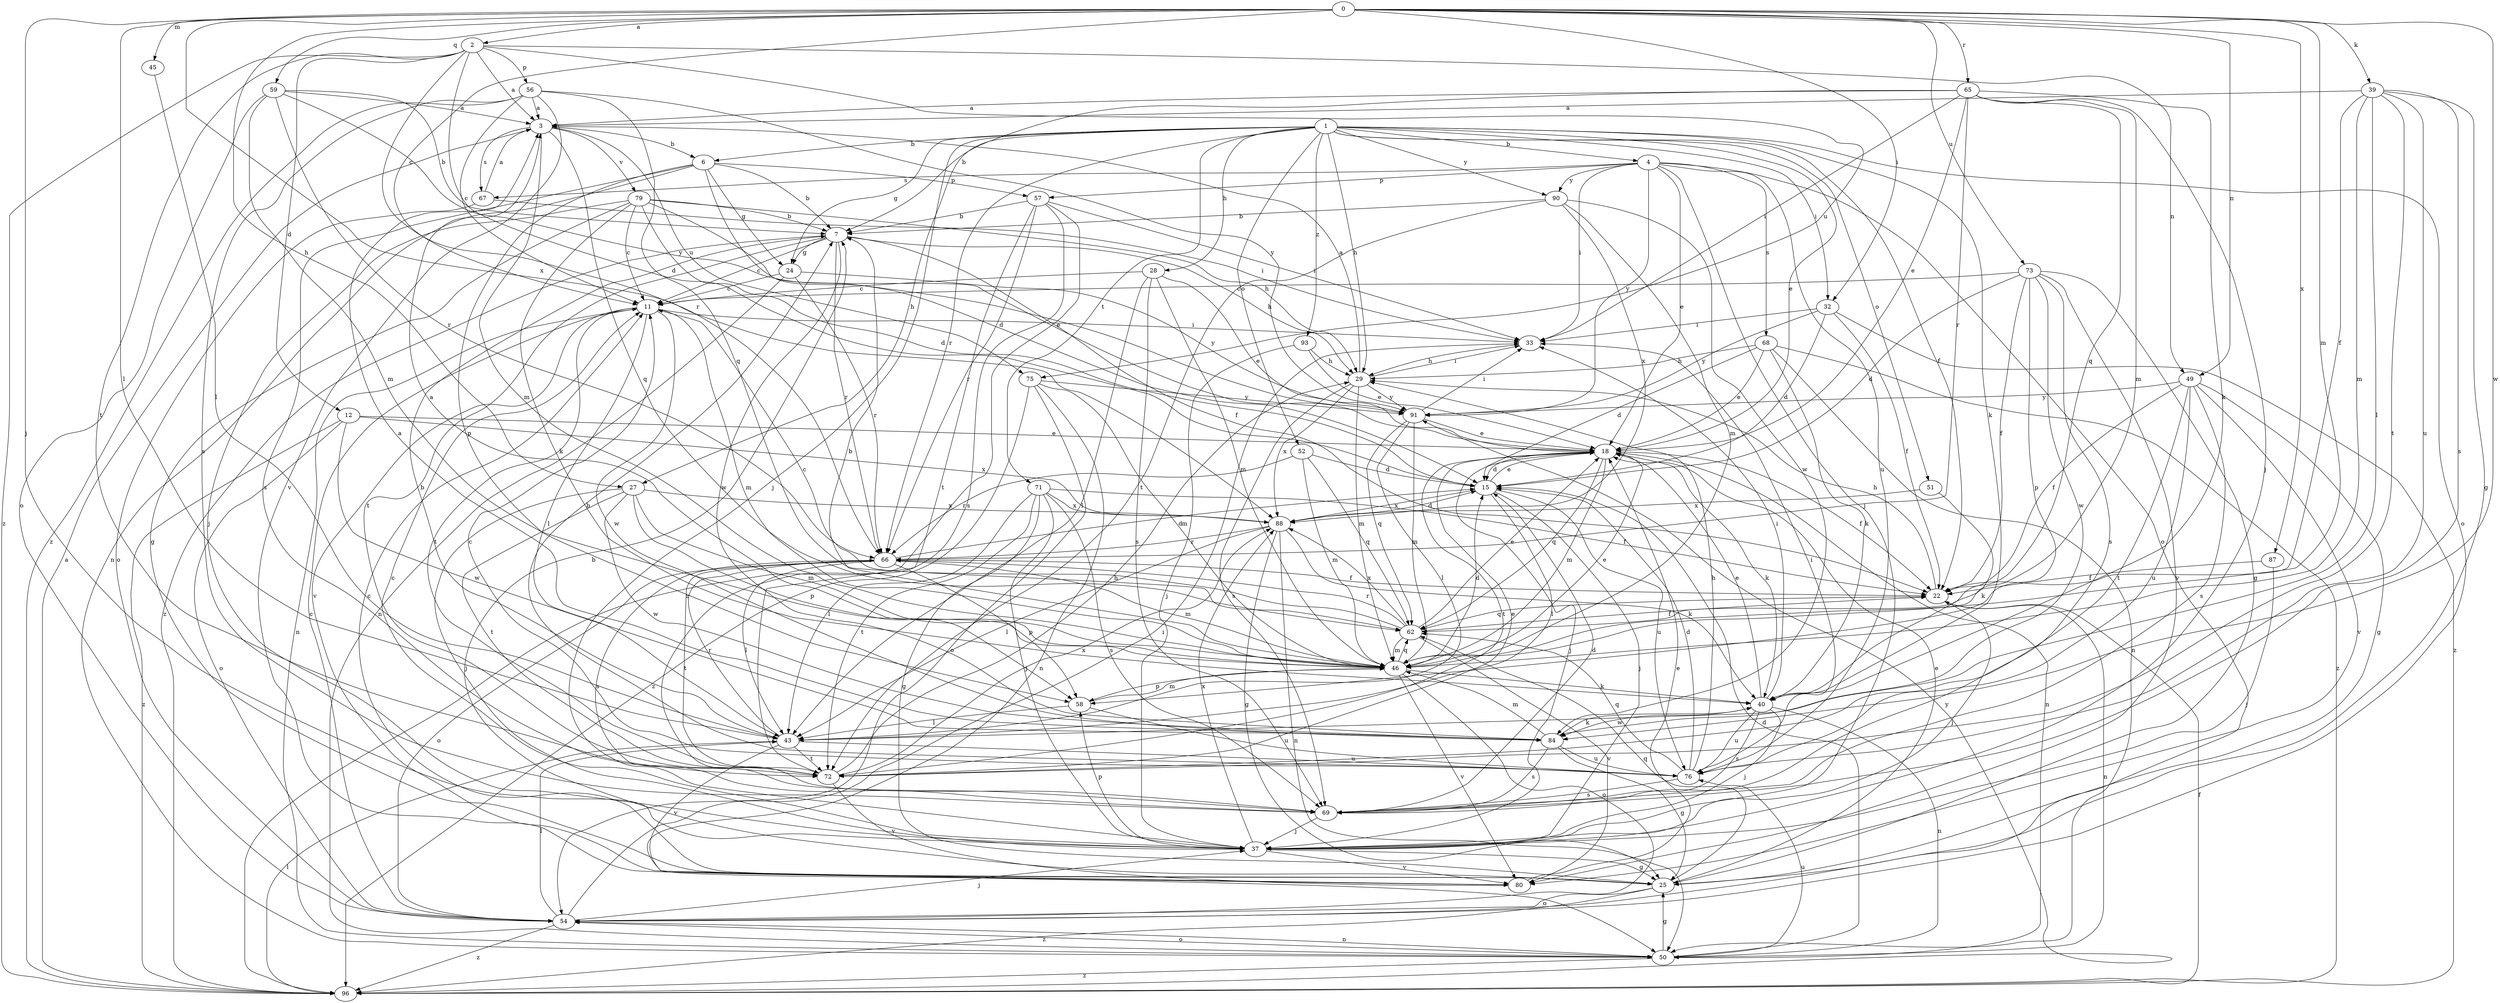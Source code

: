 strict digraph  {
0;
1;
2;
3;
4;
6;
7;
11;
12;
15;
18;
22;
24;
25;
27;
28;
29;
32;
33;
37;
39;
40;
43;
45;
46;
49;
50;
51;
52;
54;
56;
57;
58;
59;
62;
65;
66;
67;
68;
69;
71;
72;
73;
75;
76;
79;
80;
84;
87;
88;
90;
91;
93;
96;
0 -> 2  [label=a];
0 -> 11  [label=c];
0 -> 27  [label=h];
0 -> 32  [label=i];
0 -> 37  [label=j];
0 -> 39  [label=k];
0 -> 43  [label=l];
0 -> 45  [label=m];
0 -> 46  [label=m];
0 -> 49  [label=n];
0 -> 59  [label=q];
0 -> 65  [label=r];
0 -> 73  [label=u];
0 -> 84  [label=w];
0 -> 87  [label=x];
0 -> 88  [label=x];
1 -> 4  [label=b];
1 -> 6  [label=b];
1 -> 18  [label=e];
1 -> 22  [label=f];
1 -> 24  [label=g];
1 -> 27  [label=h];
1 -> 28  [label=h];
1 -> 29  [label=h];
1 -> 32  [label=i];
1 -> 37  [label=j];
1 -> 40  [label=k];
1 -> 51  [label=o];
1 -> 52  [label=o];
1 -> 54  [label=o];
1 -> 66  [label=r];
1 -> 71  [label=t];
1 -> 90  [label=y];
1 -> 93  [label=z];
2 -> 3  [label=a];
2 -> 12  [label=d];
2 -> 15  [label=d];
2 -> 49  [label=n];
2 -> 56  [label=p];
2 -> 66  [label=r];
2 -> 72  [label=t];
2 -> 75  [label=u];
2 -> 96  [label=z];
3 -> 6  [label=b];
3 -> 46  [label=m];
3 -> 62  [label=q];
3 -> 67  [label=s];
3 -> 75  [label=u];
3 -> 79  [label=v];
4 -> 18  [label=e];
4 -> 33  [label=i];
4 -> 37  [label=j];
4 -> 54  [label=o];
4 -> 57  [label=p];
4 -> 67  [label=s];
4 -> 68  [label=s];
4 -> 76  [label=u];
4 -> 90  [label=y];
4 -> 91  [label=y];
6 -> 7  [label=b];
6 -> 15  [label=d];
6 -> 24  [label=g];
6 -> 50  [label=n];
6 -> 57  [label=p];
6 -> 58  [label=p];
6 -> 69  [label=s];
7 -> 11  [label=c];
7 -> 22  [label=f];
7 -> 24  [label=g];
7 -> 29  [label=h];
7 -> 66  [label=r];
7 -> 72  [label=t];
7 -> 84  [label=w];
7 -> 96  [label=z];
11 -> 33  [label=i];
11 -> 43  [label=l];
11 -> 46  [label=m];
11 -> 50  [label=n];
11 -> 72  [label=t];
11 -> 80  [label=v];
11 -> 84  [label=w];
12 -> 18  [label=e];
12 -> 54  [label=o];
12 -> 84  [label=w];
12 -> 88  [label=x];
12 -> 96  [label=z];
15 -> 18  [label=e];
15 -> 37  [label=j];
15 -> 43  [label=l];
15 -> 76  [label=u];
15 -> 88  [label=x];
18 -> 15  [label=d];
18 -> 22  [label=f];
18 -> 37  [label=j];
18 -> 40  [label=k];
18 -> 46  [label=m];
18 -> 50  [label=n];
18 -> 62  [label=q];
18 -> 72  [label=t];
22 -> 29  [label=h];
22 -> 37  [label=j];
22 -> 50  [label=n];
22 -> 62  [label=q];
24 -> 11  [label=c];
24 -> 50  [label=n];
24 -> 66  [label=r];
24 -> 91  [label=y];
25 -> 7  [label=b];
25 -> 11  [label=c];
25 -> 18  [label=e];
25 -> 54  [label=o];
25 -> 62  [label=q];
25 -> 96  [label=z];
27 -> 37  [label=j];
27 -> 46  [label=m];
27 -> 58  [label=p];
27 -> 72  [label=t];
27 -> 84  [label=w];
27 -> 88  [label=x];
28 -> 11  [label=c];
28 -> 18  [label=e];
28 -> 43  [label=l];
28 -> 46  [label=m];
28 -> 69  [label=s];
29 -> 3  [label=a];
29 -> 33  [label=i];
29 -> 46  [label=m];
29 -> 69  [label=s];
29 -> 88  [label=x];
29 -> 91  [label=y];
32 -> 15  [label=d];
32 -> 22  [label=f];
32 -> 33  [label=i];
32 -> 91  [label=y];
32 -> 96  [label=z];
33 -> 29  [label=h];
37 -> 11  [label=c];
37 -> 25  [label=g];
37 -> 58  [label=p];
37 -> 80  [label=v];
37 -> 88  [label=x];
39 -> 3  [label=a];
39 -> 22  [label=f];
39 -> 25  [label=g];
39 -> 43  [label=l];
39 -> 46  [label=m];
39 -> 69  [label=s];
39 -> 72  [label=t];
39 -> 76  [label=u];
40 -> 18  [label=e];
40 -> 33  [label=i];
40 -> 37  [label=j];
40 -> 50  [label=n];
40 -> 69  [label=s];
40 -> 76  [label=u];
40 -> 84  [label=w];
43 -> 7  [label=b];
43 -> 66  [label=r];
43 -> 72  [label=t];
43 -> 76  [label=u];
43 -> 80  [label=v];
45 -> 43  [label=l];
46 -> 3  [label=a];
46 -> 7  [label=b];
46 -> 15  [label=d];
46 -> 18  [label=e];
46 -> 40  [label=k];
46 -> 54  [label=o];
46 -> 58  [label=p];
46 -> 62  [label=q];
46 -> 80  [label=v];
49 -> 22  [label=f];
49 -> 25  [label=g];
49 -> 69  [label=s];
49 -> 72  [label=t];
49 -> 76  [label=u];
49 -> 80  [label=v];
49 -> 91  [label=y];
50 -> 15  [label=d];
50 -> 25  [label=g];
50 -> 54  [label=o];
50 -> 76  [label=u];
50 -> 96  [label=z];
51 -> 40  [label=k];
51 -> 88  [label=x];
52 -> 15  [label=d];
52 -> 46  [label=m];
52 -> 62  [label=q];
52 -> 66  [label=r];
54 -> 11  [label=c];
54 -> 33  [label=i];
54 -> 37  [label=j];
54 -> 43  [label=l];
54 -> 50  [label=n];
54 -> 96  [label=z];
56 -> 3  [label=a];
56 -> 11  [label=c];
56 -> 62  [label=q];
56 -> 69  [label=s];
56 -> 80  [label=v];
56 -> 91  [label=y];
56 -> 96  [label=z];
57 -> 7  [label=b];
57 -> 33  [label=i];
57 -> 66  [label=r];
57 -> 69  [label=s];
57 -> 72  [label=t];
57 -> 96  [label=z];
58 -> 43  [label=l];
58 -> 46  [label=m];
58 -> 76  [label=u];
59 -> 3  [label=a];
59 -> 7  [label=b];
59 -> 46  [label=m];
59 -> 54  [label=o];
59 -> 66  [label=r];
59 -> 91  [label=y];
62 -> 11  [label=c];
62 -> 18  [label=e];
62 -> 22  [label=f];
62 -> 46  [label=m];
62 -> 66  [label=r];
62 -> 80  [label=v];
62 -> 88  [label=x];
65 -> 3  [label=a];
65 -> 7  [label=b];
65 -> 18  [label=e];
65 -> 33  [label=i];
65 -> 37  [label=j];
65 -> 40  [label=k];
65 -> 46  [label=m];
65 -> 62  [label=q];
65 -> 66  [label=r];
66 -> 15  [label=d];
66 -> 22  [label=f];
66 -> 43  [label=l];
66 -> 46  [label=m];
66 -> 54  [label=o];
66 -> 58  [label=p];
66 -> 69  [label=s];
66 -> 72  [label=t];
67 -> 3  [label=a];
67 -> 33  [label=i];
67 -> 54  [label=o];
68 -> 15  [label=d];
68 -> 18  [label=e];
68 -> 29  [label=h];
68 -> 40  [label=k];
68 -> 50  [label=n];
68 -> 96  [label=z];
69 -> 15  [label=d];
69 -> 37  [label=j];
71 -> 22  [label=f];
71 -> 25  [label=g];
71 -> 37  [label=j];
71 -> 43  [label=l];
71 -> 69  [label=s];
71 -> 72  [label=t];
71 -> 88  [label=x];
72 -> 18  [label=e];
72 -> 29  [label=h];
72 -> 80  [label=v];
72 -> 88  [label=x];
73 -> 11  [label=c];
73 -> 15  [label=d];
73 -> 22  [label=f];
73 -> 25  [label=g];
73 -> 58  [label=p];
73 -> 69  [label=s];
73 -> 80  [label=v];
73 -> 84  [label=w];
75 -> 46  [label=m];
75 -> 50  [label=n];
75 -> 54  [label=o];
75 -> 91  [label=y];
75 -> 96  [label=z];
76 -> 7  [label=b];
76 -> 11  [label=c];
76 -> 15  [label=d];
76 -> 29  [label=h];
76 -> 33  [label=i];
76 -> 62  [label=q];
76 -> 69  [label=s];
79 -> 7  [label=b];
79 -> 11  [label=c];
79 -> 15  [label=d];
79 -> 18  [label=e];
79 -> 25  [label=g];
79 -> 29  [label=h];
79 -> 37  [label=j];
79 -> 40  [label=k];
80 -> 18  [label=e];
84 -> 3  [label=a];
84 -> 25  [label=g];
84 -> 40  [label=k];
84 -> 46  [label=m];
84 -> 69  [label=s];
84 -> 76  [label=u];
87 -> 22  [label=f];
87 -> 37  [label=j];
88 -> 15  [label=d];
88 -> 25  [label=g];
88 -> 40  [label=k];
88 -> 43  [label=l];
88 -> 50  [label=n];
88 -> 66  [label=r];
90 -> 7  [label=b];
90 -> 46  [label=m];
90 -> 72  [label=t];
90 -> 84  [label=w];
90 -> 88  [label=x];
91 -> 18  [label=e];
91 -> 33  [label=i];
91 -> 43  [label=l];
91 -> 46  [label=m];
91 -> 62  [label=q];
93 -> 18  [label=e];
93 -> 29  [label=h];
93 -> 37  [label=j];
96 -> 3  [label=a];
96 -> 22  [label=f];
96 -> 43  [label=l];
96 -> 91  [label=y];
}
